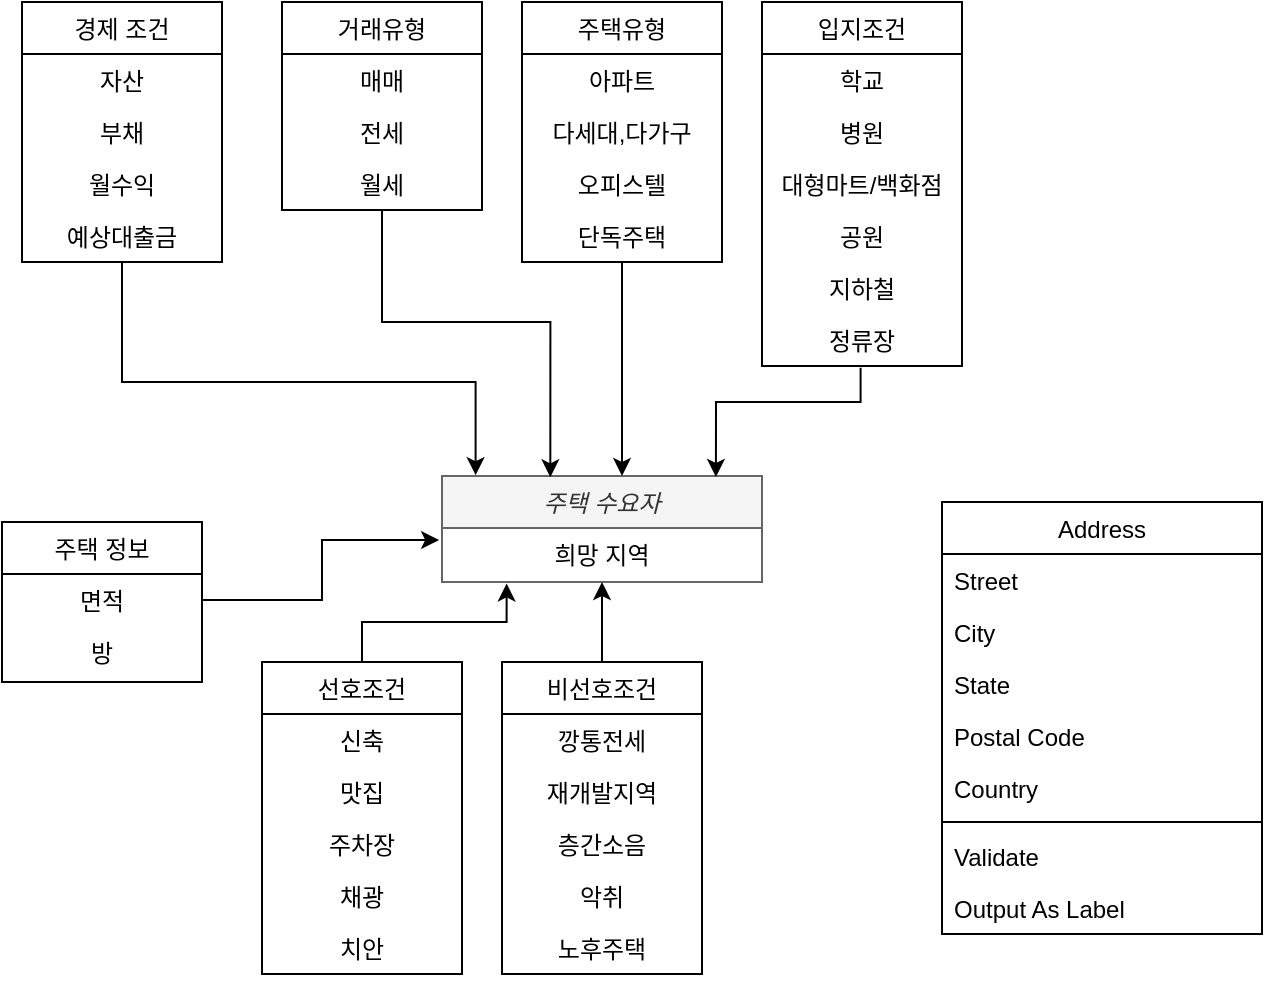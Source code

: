 <mxfile version="21.2.9" type="github">
  <diagram id="C5RBs43oDa-KdzZeNtuy" name="Page-1">
    <mxGraphModel dx="1306" dy="642" grid="1" gridSize="10" guides="1" tooltips="1" connect="1" arrows="1" fold="1" page="1" pageScale="1" pageWidth="827" pageHeight="1169" math="0" shadow="0">
      <root>
        <mxCell id="WIyWlLk6GJQsqaUBKTNV-0" />
        <mxCell id="WIyWlLk6GJQsqaUBKTNV-1" parent="WIyWlLk6GJQsqaUBKTNV-0" />
        <mxCell id="zkfFHV4jXpPFQw0GAbJ--0" value="주택 수요자" style="swimlane;fontStyle=2;align=center;verticalAlign=top;childLayout=stackLayout;horizontal=1;startSize=26;horizontalStack=0;resizeParent=1;resizeLast=0;collapsible=1;marginBottom=0;rounded=0;shadow=0;strokeWidth=1;fillColor=#f5f5f5;fontColor=#333333;strokeColor=#666666;" parent="WIyWlLk6GJQsqaUBKTNV-1" vertex="1">
          <mxGeometry x="260" y="447" width="160" height="53" as="geometry">
            <mxRectangle x="230" y="140" width="160" height="26" as="alternateBounds" />
          </mxGeometry>
        </mxCell>
        <mxCell id="zkfFHV4jXpPFQw0GAbJ--2" value="희망 지역" style="text;align=center;verticalAlign=top;spacingLeft=4;spacingRight=4;overflow=hidden;rotatable=0;points=[[0,0.5],[1,0.5]];portConstraint=eastwest;rounded=0;shadow=0;html=0;" parent="zkfFHV4jXpPFQw0GAbJ--0" vertex="1">
          <mxGeometry y="26" width="160" height="26" as="geometry" />
        </mxCell>
        <mxCell id="8c1V5riWYsflKMoJxl-f-25" style="edgeStyle=orthogonalEdgeStyle;rounded=0;orthogonalLoop=1;jettySize=auto;html=1;entryX=0.105;entryY=-0.008;entryDx=0;entryDy=0;entryPerimeter=0;" edge="1" parent="WIyWlLk6GJQsqaUBKTNV-1" source="zkfFHV4jXpPFQw0GAbJ--6" target="zkfFHV4jXpPFQw0GAbJ--0">
          <mxGeometry relative="1" as="geometry">
            <Array as="points">
              <mxPoint x="100" y="400" />
              <mxPoint x="277" y="400" />
            </Array>
          </mxGeometry>
        </mxCell>
        <mxCell id="zkfFHV4jXpPFQw0GAbJ--6" value="경제 조건" style="swimlane;fontStyle=0;align=center;verticalAlign=top;childLayout=stackLayout;horizontal=1;startSize=26;horizontalStack=0;resizeParent=1;resizeLast=0;collapsible=1;marginBottom=0;rounded=0;shadow=0;strokeWidth=1;" parent="WIyWlLk6GJQsqaUBKTNV-1" vertex="1">
          <mxGeometry x="50" y="210" width="100" height="130" as="geometry">
            <mxRectangle x="130" y="380" width="160" height="26" as="alternateBounds" />
          </mxGeometry>
        </mxCell>
        <mxCell id="zkfFHV4jXpPFQw0GAbJ--7" value="자산" style="text;align=center;verticalAlign=middle;spacingLeft=4;spacingRight=4;overflow=hidden;rotatable=0;points=[[0,0.5],[1,0.5]];portConstraint=eastwest;" parent="zkfFHV4jXpPFQw0GAbJ--6" vertex="1">
          <mxGeometry y="26" width="100" height="26" as="geometry" />
        </mxCell>
        <mxCell id="zkfFHV4jXpPFQw0GAbJ--8" value="부채" style="text;align=center;verticalAlign=middle;spacingLeft=4;spacingRight=4;overflow=hidden;rotatable=0;points=[[0,0.5],[1,0.5]];portConstraint=eastwest;rounded=0;shadow=0;html=0;" parent="zkfFHV4jXpPFQw0GAbJ--6" vertex="1">
          <mxGeometry y="52" width="100" height="26" as="geometry" />
        </mxCell>
        <mxCell id="zkfFHV4jXpPFQw0GAbJ--10" value="월수익" style="text;align=center;verticalAlign=middle;spacingLeft=4;spacingRight=4;overflow=hidden;rotatable=0;points=[[0,0.5],[1,0.5]];portConstraint=eastwest;fontStyle=0;" parent="zkfFHV4jXpPFQw0GAbJ--6" vertex="1">
          <mxGeometry y="78" width="100" height="26" as="geometry" />
        </mxCell>
        <mxCell id="zkfFHV4jXpPFQw0GAbJ--11" value="예상대출금" style="text;align=center;verticalAlign=middle;spacingLeft=4;spacingRight=4;overflow=hidden;rotatable=0;points=[[0,0.5],[1,0.5]];portConstraint=eastwest;" parent="zkfFHV4jXpPFQw0GAbJ--6" vertex="1">
          <mxGeometry y="104" width="100" height="26" as="geometry" />
        </mxCell>
        <mxCell id="8c1V5riWYsflKMoJxl-f-24" style="edgeStyle=orthogonalEdgeStyle;rounded=0;orthogonalLoop=1;jettySize=auto;html=1;entryX=0.276;entryY=0.012;entryDx=0;entryDy=0;entryPerimeter=0;" edge="1" parent="WIyWlLk6GJQsqaUBKTNV-1" source="zkfFHV4jXpPFQw0GAbJ--13">
          <mxGeometry relative="1" as="geometry">
            <mxPoint x="314.16" y="447.636" as="targetPoint" />
            <Array as="points">
              <mxPoint x="230" y="370" />
              <mxPoint x="314" y="370" />
            </Array>
          </mxGeometry>
        </mxCell>
        <mxCell id="zkfFHV4jXpPFQw0GAbJ--13" value="거래유형" style="swimlane;fontStyle=0;align=center;verticalAlign=top;childLayout=stackLayout;horizontal=1;startSize=26;horizontalStack=0;resizeParent=1;resizeLast=0;collapsible=1;marginBottom=0;rounded=0;shadow=0;strokeWidth=1;" parent="WIyWlLk6GJQsqaUBKTNV-1" vertex="1">
          <mxGeometry x="180" y="210" width="100" height="104" as="geometry">
            <mxRectangle x="340" y="380" width="170" height="26" as="alternateBounds" />
          </mxGeometry>
        </mxCell>
        <mxCell id="8c1V5riWYsflKMoJxl-f-1" value="매매" style="text;align=center;verticalAlign=top;spacingLeft=4;spacingRight=4;overflow=hidden;rotatable=0;points=[[0,0.5],[1,0.5]];portConstraint=eastwest;" vertex="1" parent="zkfFHV4jXpPFQw0GAbJ--13">
          <mxGeometry y="26" width="100" height="26" as="geometry" />
        </mxCell>
        <mxCell id="8c1V5riWYsflKMoJxl-f-3" value="전세" style="text;align=center;verticalAlign=top;spacingLeft=4;spacingRight=4;overflow=hidden;rotatable=0;points=[[0,0.5],[1,0.5]];portConstraint=eastwest;" vertex="1" parent="zkfFHV4jXpPFQw0GAbJ--13">
          <mxGeometry y="52" width="100" height="26" as="geometry" />
        </mxCell>
        <mxCell id="8c1V5riWYsflKMoJxl-f-4" value="월세" style="text;align=center;verticalAlign=top;spacingLeft=4;spacingRight=4;overflow=hidden;rotatable=0;points=[[0,0.5],[1,0.5]];portConstraint=eastwest;" vertex="1" parent="zkfFHV4jXpPFQw0GAbJ--13">
          <mxGeometry y="78" width="100" height="26" as="geometry" />
        </mxCell>
        <mxCell id="zkfFHV4jXpPFQw0GAbJ--17" value="Address" style="swimlane;fontStyle=0;align=center;verticalAlign=top;childLayout=stackLayout;horizontal=1;startSize=26;horizontalStack=0;resizeParent=1;resizeLast=0;collapsible=1;marginBottom=0;rounded=0;shadow=0;strokeWidth=1;" parent="WIyWlLk6GJQsqaUBKTNV-1" vertex="1">
          <mxGeometry x="510" y="460" width="160" height="216" as="geometry">
            <mxRectangle x="550" y="140" width="160" height="26" as="alternateBounds" />
          </mxGeometry>
        </mxCell>
        <mxCell id="zkfFHV4jXpPFQw0GAbJ--18" value="Street" style="text;align=left;verticalAlign=top;spacingLeft=4;spacingRight=4;overflow=hidden;rotatable=0;points=[[0,0.5],[1,0.5]];portConstraint=eastwest;" parent="zkfFHV4jXpPFQw0GAbJ--17" vertex="1">
          <mxGeometry y="26" width="160" height="26" as="geometry" />
        </mxCell>
        <mxCell id="zkfFHV4jXpPFQw0GAbJ--19" value="City" style="text;align=left;verticalAlign=top;spacingLeft=4;spacingRight=4;overflow=hidden;rotatable=0;points=[[0,0.5],[1,0.5]];portConstraint=eastwest;rounded=0;shadow=0;html=0;" parent="zkfFHV4jXpPFQw0GAbJ--17" vertex="1">
          <mxGeometry y="52" width="160" height="26" as="geometry" />
        </mxCell>
        <mxCell id="zkfFHV4jXpPFQw0GAbJ--20" value="State" style="text;align=left;verticalAlign=top;spacingLeft=4;spacingRight=4;overflow=hidden;rotatable=0;points=[[0,0.5],[1,0.5]];portConstraint=eastwest;rounded=0;shadow=0;html=0;" parent="zkfFHV4jXpPFQw0GAbJ--17" vertex="1">
          <mxGeometry y="78" width="160" height="26" as="geometry" />
        </mxCell>
        <mxCell id="zkfFHV4jXpPFQw0GAbJ--21" value="Postal Code" style="text;align=left;verticalAlign=top;spacingLeft=4;spacingRight=4;overflow=hidden;rotatable=0;points=[[0,0.5],[1,0.5]];portConstraint=eastwest;rounded=0;shadow=0;html=0;" parent="zkfFHV4jXpPFQw0GAbJ--17" vertex="1">
          <mxGeometry y="104" width="160" height="26" as="geometry" />
        </mxCell>
        <mxCell id="zkfFHV4jXpPFQw0GAbJ--22" value="Country" style="text;align=left;verticalAlign=top;spacingLeft=4;spacingRight=4;overflow=hidden;rotatable=0;points=[[0,0.5],[1,0.5]];portConstraint=eastwest;rounded=0;shadow=0;html=0;" parent="zkfFHV4jXpPFQw0GAbJ--17" vertex="1">
          <mxGeometry y="130" width="160" height="26" as="geometry" />
        </mxCell>
        <mxCell id="zkfFHV4jXpPFQw0GAbJ--23" value="" style="line;html=1;strokeWidth=1;align=left;verticalAlign=middle;spacingTop=-1;spacingLeft=3;spacingRight=3;rotatable=0;labelPosition=right;points=[];portConstraint=eastwest;" parent="zkfFHV4jXpPFQw0GAbJ--17" vertex="1">
          <mxGeometry y="156" width="160" height="8" as="geometry" />
        </mxCell>
        <mxCell id="zkfFHV4jXpPFQw0GAbJ--24" value="Validate" style="text;align=left;verticalAlign=top;spacingLeft=4;spacingRight=4;overflow=hidden;rotatable=0;points=[[0,0.5],[1,0.5]];portConstraint=eastwest;" parent="zkfFHV4jXpPFQw0GAbJ--17" vertex="1">
          <mxGeometry y="164" width="160" height="26" as="geometry" />
        </mxCell>
        <mxCell id="zkfFHV4jXpPFQw0GAbJ--25" value="Output As Label" style="text;align=left;verticalAlign=top;spacingLeft=4;spacingRight=4;overflow=hidden;rotatable=0;points=[[0,0.5],[1,0.5]];portConstraint=eastwest;" parent="zkfFHV4jXpPFQw0GAbJ--17" vertex="1">
          <mxGeometry y="190" width="160" height="26" as="geometry" />
        </mxCell>
        <mxCell id="8c1V5riWYsflKMoJxl-f-46" style="edgeStyle=orthogonalEdgeStyle;rounded=0;orthogonalLoop=1;jettySize=auto;html=1;entryX=0.5;entryY=1;entryDx=0;entryDy=0;" edge="1" parent="WIyWlLk6GJQsqaUBKTNV-1" source="8c1V5riWYsflKMoJxl-f-5" target="zkfFHV4jXpPFQw0GAbJ--0">
          <mxGeometry relative="1" as="geometry" />
        </mxCell>
        <mxCell id="8c1V5riWYsflKMoJxl-f-5" value="비선호조건" style="swimlane;fontStyle=0;align=center;verticalAlign=top;childLayout=stackLayout;horizontal=1;startSize=26;horizontalStack=0;resizeParent=1;resizeLast=0;collapsible=1;marginBottom=0;rounded=0;shadow=0;strokeWidth=1;" vertex="1" parent="WIyWlLk6GJQsqaUBKTNV-1">
          <mxGeometry x="290" y="540" width="100" height="156" as="geometry">
            <mxRectangle x="340" y="380" width="170" height="26" as="alternateBounds" />
          </mxGeometry>
        </mxCell>
        <mxCell id="8c1V5riWYsflKMoJxl-f-6" value="깡통전세" style="text;align=center;verticalAlign=top;spacingLeft=4;spacingRight=4;overflow=hidden;rotatable=0;points=[[0,0.5],[1,0.5]];portConstraint=eastwest;" vertex="1" parent="8c1V5riWYsflKMoJxl-f-5">
          <mxGeometry y="26" width="100" height="26" as="geometry" />
        </mxCell>
        <mxCell id="8c1V5riWYsflKMoJxl-f-7" value="재개발지역" style="text;align=center;verticalAlign=top;spacingLeft=4;spacingRight=4;overflow=hidden;rotatable=0;points=[[0,0.5],[1,0.5]];portConstraint=eastwest;" vertex="1" parent="8c1V5riWYsflKMoJxl-f-5">
          <mxGeometry y="52" width="100" height="26" as="geometry" />
        </mxCell>
        <mxCell id="8c1V5riWYsflKMoJxl-f-8" value="층간소음" style="text;align=center;verticalAlign=top;spacingLeft=4;spacingRight=4;overflow=hidden;rotatable=0;points=[[0,0.5],[1,0.5]];portConstraint=eastwest;" vertex="1" parent="8c1V5riWYsflKMoJxl-f-5">
          <mxGeometry y="78" width="100" height="26" as="geometry" />
        </mxCell>
        <mxCell id="8c1V5riWYsflKMoJxl-f-9" value="악취" style="text;align=center;verticalAlign=top;spacingLeft=4;spacingRight=4;overflow=hidden;rotatable=0;points=[[0,0.5],[1,0.5]];portConstraint=eastwest;" vertex="1" parent="8c1V5riWYsflKMoJxl-f-5">
          <mxGeometry y="104" width="100" height="26" as="geometry" />
        </mxCell>
        <mxCell id="8c1V5riWYsflKMoJxl-f-10" value="노후주택" style="text;align=center;verticalAlign=top;spacingLeft=4;spacingRight=4;overflow=hidden;rotatable=0;points=[[0,0.5],[1,0.5]];portConstraint=eastwest;" vertex="1" parent="8c1V5riWYsflKMoJxl-f-5">
          <mxGeometry y="130" width="100" height="26" as="geometry" />
        </mxCell>
        <mxCell id="8c1V5riWYsflKMoJxl-f-23" style="edgeStyle=orthogonalEdgeStyle;rounded=0;orthogonalLoop=1;jettySize=auto;html=1;entryX=0.5;entryY=0;entryDx=0;entryDy=0;" edge="1" parent="WIyWlLk6GJQsqaUBKTNV-1" source="8c1V5riWYsflKMoJxl-f-11">
          <mxGeometry relative="1" as="geometry">
            <mxPoint x="350" y="447" as="targetPoint" />
          </mxGeometry>
        </mxCell>
        <mxCell id="8c1V5riWYsflKMoJxl-f-11" value="주택유형" style="swimlane;fontStyle=0;align=center;verticalAlign=top;childLayout=stackLayout;horizontal=1;startSize=26;horizontalStack=0;resizeParent=1;resizeLast=0;collapsible=1;marginBottom=0;rounded=0;shadow=0;strokeWidth=1;" vertex="1" parent="WIyWlLk6GJQsqaUBKTNV-1">
          <mxGeometry x="300" y="210" width="100" height="130" as="geometry">
            <mxRectangle x="340" y="380" width="170" height="26" as="alternateBounds" />
          </mxGeometry>
        </mxCell>
        <mxCell id="8c1V5riWYsflKMoJxl-f-12" value="아파트" style="text;align=center;verticalAlign=top;spacingLeft=4;spacingRight=4;overflow=hidden;rotatable=0;points=[[0,0.5],[1,0.5]];portConstraint=eastwest;" vertex="1" parent="8c1V5riWYsflKMoJxl-f-11">
          <mxGeometry y="26" width="100" height="26" as="geometry" />
        </mxCell>
        <mxCell id="8c1V5riWYsflKMoJxl-f-13" value="다세대,다가구" style="text;align=center;verticalAlign=top;spacingLeft=4;spacingRight=4;overflow=hidden;rotatable=0;points=[[0,0.5],[1,0.5]];portConstraint=eastwest;" vertex="1" parent="8c1V5riWYsflKMoJxl-f-11">
          <mxGeometry y="52" width="100" height="26" as="geometry" />
        </mxCell>
        <mxCell id="8c1V5riWYsflKMoJxl-f-14" value="오피스텔" style="text;align=center;verticalAlign=top;spacingLeft=4;spacingRight=4;overflow=hidden;rotatable=0;points=[[0,0.5],[1,0.5]];portConstraint=eastwest;" vertex="1" parent="8c1V5riWYsflKMoJxl-f-11">
          <mxGeometry y="78" width="100" height="26" as="geometry" />
        </mxCell>
        <mxCell id="8c1V5riWYsflKMoJxl-f-15" value="단독주택" style="text;align=center;verticalAlign=top;spacingLeft=4;spacingRight=4;overflow=hidden;rotatable=0;points=[[0,0.5],[1,0.5]];portConstraint=eastwest;" vertex="1" parent="8c1V5riWYsflKMoJxl-f-11">
          <mxGeometry y="104" width="100" height="26" as="geometry" />
        </mxCell>
        <mxCell id="8c1V5riWYsflKMoJxl-f-31" style="edgeStyle=orthogonalEdgeStyle;rounded=0;orthogonalLoop=1;jettySize=auto;html=1;entryX=0.856;entryY=0.009;entryDx=0;entryDy=0;entryPerimeter=0;exitX=0.493;exitY=1.033;exitDx=0;exitDy=0;exitPerimeter=0;" edge="1" parent="WIyWlLk6GJQsqaUBKTNV-1" source="8c1V5riWYsflKMoJxl-f-30" target="zkfFHV4jXpPFQw0GAbJ--0">
          <mxGeometry relative="1" as="geometry">
            <mxPoint x="520" y="392" as="sourcePoint" />
            <Array as="points">
              <mxPoint x="469" y="410" />
              <mxPoint x="397" y="410" />
            </Array>
          </mxGeometry>
        </mxCell>
        <mxCell id="8c1V5riWYsflKMoJxl-f-17" value="입지조건" style="swimlane;fontStyle=0;align=center;verticalAlign=top;childLayout=stackLayout;horizontal=1;startSize=26;horizontalStack=0;resizeParent=1;resizeLast=0;collapsible=1;marginBottom=0;rounded=0;shadow=0;strokeWidth=1;" vertex="1" parent="WIyWlLk6GJQsqaUBKTNV-1">
          <mxGeometry x="420" y="210" width="100" height="182" as="geometry">
            <mxRectangle x="340" y="380" width="170" height="26" as="alternateBounds" />
          </mxGeometry>
        </mxCell>
        <mxCell id="8c1V5riWYsflKMoJxl-f-18" value="학교" style="text;align=center;verticalAlign=top;spacingLeft=4;spacingRight=4;overflow=hidden;rotatable=0;points=[[0,0.5],[1,0.5]];portConstraint=eastwest;" vertex="1" parent="8c1V5riWYsflKMoJxl-f-17">
          <mxGeometry y="26" width="100" height="26" as="geometry" />
        </mxCell>
        <mxCell id="8c1V5riWYsflKMoJxl-f-19" value="병원" style="text;align=center;verticalAlign=top;spacingLeft=4;spacingRight=4;overflow=hidden;rotatable=0;points=[[0,0.5],[1,0.5]];portConstraint=eastwest;" vertex="1" parent="8c1V5riWYsflKMoJxl-f-17">
          <mxGeometry y="52" width="100" height="26" as="geometry" />
        </mxCell>
        <mxCell id="8c1V5riWYsflKMoJxl-f-21" value="대형마트/백화점" style="text;align=center;verticalAlign=top;spacingLeft=4;spacingRight=4;overflow=hidden;rotatable=0;points=[[0,0.5],[1,0.5]];portConstraint=eastwest;" vertex="1" parent="8c1V5riWYsflKMoJxl-f-17">
          <mxGeometry y="78" width="100" height="26" as="geometry" />
        </mxCell>
        <mxCell id="8c1V5riWYsflKMoJxl-f-20" value="공원" style="text;align=center;verticalAlign=top;spacingLeft=4;spacingRight=4;overflow=hidden;rotatable=0;points=[[0,0.5],[1,0.5]];portConstraint=eastwest;" vertex="1" parent="8c1V5riWYsflKMoJxl-f-17">
          <mxGeometry y="104" width="100" height="26" as="geometry" />
        </mxCell>
        <mxCell id="8c1V5riWYsflKMoJxl-f-22" value="지하철" style="text;align=center;verticalAlign=top;spacingLeft=4;spacingRight=4;overflow=hidden;rotatable=0;points=[[0,0.5],[1,0.5]];portConstraint=eastwest;" vertex="1" parent="8c1V5riWYsflKMoJxl-f-17">
          <mxGeometry y="130" width="100" height="26" as="geometry" />
        </mxCell>
        <mxCell id="8c1V5riWYsflKMoJxl-f-30" value="정류장" style="text;align=center;verticalAlign=top;spacingLeft=4;spacingRight=4;overflow=hidden;rotatable=0;points=[[0,0.5],[1,0.5]];portConstraint=eastwest;" vertex="1" parent="8c1V5riWYsflKMoJxl-f-17">
          <mxGeometry y="156" width="100" height="26" as="geometry" />
        </mxCell>
        <mxCell id="8c1V5riWYsflKMoJxl-f-45" style="edgeStyle=orthogonalEdgeStyle;rounded=0;orthogonalLoop=1;jettySize=auto;html=1;entryX=0.202;entryY=1.066;entryDx=0;entryDy=0;entryPerimeter=0;" edge="1" parent="WIyWlLk6GJQsqaUBKTNV-1" source="8c1V5riWYsflKMoJxl-f-32" target="zkfFHV4jXpPFQw0GAbJ--2">
          <mxGeometry relative="1" as="geometry">
            <Array as="points">
              <mxPoint x="220" y="520" />
              <mxPoint x="292" y="520" />
            </Array>
          </mxGeometry>
        </mxCell>
        <mxCell id="8c1V5riWYsflKMoJxl-f-32" value="선호조건" style="swimlane;fontStyle=0;align=center;verticalAlign=top;childLayout=stackLayout;horizontal=1;startSize=26;horizontalStack=0;resizeParent=1;resizeLast=0;collapsible=1;marginBottom=0;rounded=0;shadow=0;strokeWidth=1;" vertex="1" parent="WIyWlLk6GJQsqaUBKTNV-1">
          <mxGeometry x="170" y="540" width="100" height="156" as="geometry">
            <mxRectangle x="340" y="380" width="170" height="26" as="alternateBounds" />
          </mxGeometry>
        </mxCell>
        <mxCell id="8c1V5riWYsflKMoJxl-f-33" value="신축" style="text;align=center;verticalAlign=top;spacingLeft=4;spacingRight=4;overflow=hidden;rotatable=0;points=[[0,0.5],[1,0.5]];portConstraint=eastwest;" vertex="1" parent="8c1V5riWYsflKMoJxl-f-32">
          <mxGeometry y="26" width="100" height="26" as="geometry" />
        </mxCell>
        <mxCell id="8c1V5riWYsflKMoJxl-f-34" value="맛집" style="text;align=center;verticalAlign=top;spacingLeft=4;spacingRight=4;overflow=hidden;rotatable=0;points=[[0,0.5],[1,0.5]];portConstraint=eastwest;" vertex="1" parent="8c1V5riWYsflKMoJxl-f-32">
          <mxGeometry y="52" width="100" height="26" as="geometry" />
        </mxCell>
        <mxCell id="8c1V5riWYsflKMoJxl-f-35" value="주차장" style="text;align=center;verticalAlign=top;spacingLeft=4;spacingRight=4;overflow=hidden;rotatable=0;points=[[0,0.5],[1,0.5]];portConstraint=eastwest;" vertex="1" parent="8c1V5riWYsflKMoJxl-f-32">
          <mxGeometry y="78" width="100" height="26" as="geometry" />
        </mxCell>
        <mxCell id="8c1V5riWYsflKMoJxl-f-36" value="채광" style="text;align=center;verticalAlign=top;spacingLeft=4;spacingRight=4;overflow=hidden;rotatable=0;points=[[0,0.5],[1,0.5]];portConstraint=eastwest;" vertex="1" parent="8c1V5riWYsflKMoJxl-f-32">
          <mxGeometry y="104" width="100" height="26" as="geometry" />
        </mxCell>
        <mxCell id="8c1V5riWYsflKMoJxl-f-37" value="치안" style="text;align=center;verticalAlign=top;spacingLeft=4;spacingRight=4;overflow=hidden;rotatable=0;points=[[0,0.5],[1,0.5]];portConstraint=eastwest;" vertex="1" parent="8c1V5riWYsflKMoJxl-f-32">
          <mxGeometry y="130" width="100" height="26" as="geometry" />
        </mxCell>
        <mxCell id="8c1V5riWYsflKMoJxl-f-38" value="주택 정보" style="swimlane;fontStyle=0;align=center;verticalAlign=top;childLayout=stackLayout;horizontal=1;startSize=26;horizontalStack=0;resizeParent=1;resizeLast=0;collapsible=1;marginBottom=0;rounded=0;shadow=0;strokeWidth=1;" vertex="1" parent="WIyWlLk6GJQsqaUBKTNV-1">
          <mxGeometry x="40" y="470" width="100" height="80" as="geometry">
            <mxRectangle x="340" y="380" width="170" height="26" as="alternateBounds" />
          </mxGeometry>
        </mxCell>
        <mxCell id="8c1V5riWYsflKMoJxl-f-39" value="면적" style="text;align=center;verticalAlign=top;spacingLeft=4;spacingRight=4;overflow=hidden;rotatable=0;points=[[0,0.5],[1,0.5]];portConstraint=eastwest;" vertex="1" parent="8c1V5riWYsflKMoJxl-f-38">
          <mxGeometry y="26" width="100" height="26" as="geometry" />
        </mxCell>
        <mxCell id="8c1V5riWYsflKMoJxl-f-40" value="방" style="text;align=center;verticalAlign=top;spacingLeft=4;spacingRight=4;overflow=hidden;rotatable=0;points=[[0,0.5],[1,0.5]];portConstraint=eastwest;" vertex="1" parent="8c1V5riWYsflKMoJxl-f-38">
          <mxGeometry y="52" width="100" height="26" as="geometry" />
        </mxCell>
        <mxCell id="8c1V5riWYsflKMoJxl-f-44" style="edgeStyle=orthogonalEdgeStyle;rounded=0;orthogonalLoop=1;jettySize=auto;html=1;entryX=-0.009;entryY=0.231;entryDx=0;entryDy=0;entryPerimeter=0;" edge="1" parent="WIyWlLk6GJQsqaUBKTNV-1" source="8c1V5riWYsflKMoJxl-f-39" target="zkfFHV4jXpPFQw0GAbJ--2">
          <mxGeometry relative="1" as="geometry" />
        </mxCell>
      </root>
    </mxGraphModel>
  </diagram>
</mxfile>
